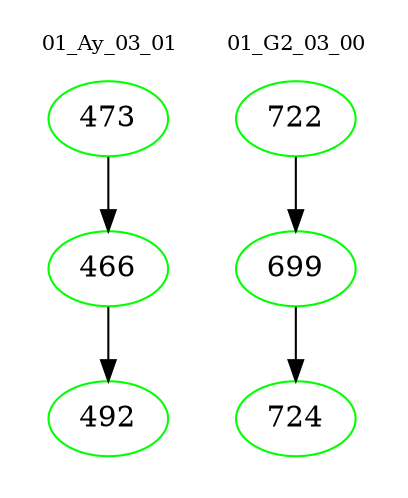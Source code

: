 digraph{
subgraph cluster_0 {
color = white
label = "01_Ay_03_01";
fontsize=10;
T0_473 [label="473", color="green"]
T0_473 -> T0_466 [color="black"]
T0_466 [label="466", color="green"]
T0_466 -> T0_492 [color="black"]
T0_492 [label="492", color="green"]
}
subgraph cluster_1 {
color = white
label = "01_G2_03_00";
fontsize=10;
T1_722 [label="722", color="green"]
T1_722 -> T1_699 [color="black"]
T1_699 [label="699", color="green"]
T1_699 -> T1_724 [color="black"]
T1_724 [label="724", color="green"]
}
}
